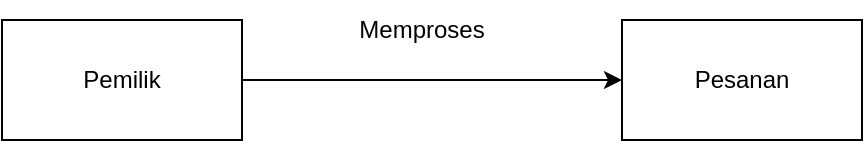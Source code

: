 <mxfile version="27.1.0">
  <diagram name="Halaman-1" id="IS574QbqHHKVIMUb0YFn">
    <mxGraphModel dx="872" dy="465" grid="1" gridSize="10" guides="1" tooltips="1" connect="1" arrows="1" fold="1" page="1" pageScale="1" pageWidth="827" pageHeight="1169" math="0" shadow="0">
      <root>
        <mxCell id="0" />
        <mxCell id="1" parent="0" />
        <mxCell id="xujzOjSh_R08RZ1_PcZn-8" value="Pemilik" style="rounded=0;whiteSpace=wrap;html=1;" parent="1" vertex="1">
          <mxGeometry x="310" y="220" width="120" height="60" as="geometry" />
        </mxCell>
        <mxCell id="xujzOjSh_R08RZ1_PcZn-9" value="Pesanan" style="rounded=0;whiteSpace=wrap;html=1;" parent="1" vertex="1">
          <mxGeometry x="620" y="220" width="120" height="60" as="geometry" />
        </mxCell>
        <mxCell id="xujzOjSh_R08RZ1_PcZn-10" value="" style="endArrow=classic;html=1;rounded=0;exitX=1;exitY=0.5;exitDx=0;exitDy=0;" parent="1" source="xujzOjSh_R08RZ1_PcZn-8" target="xujzOjSh_R08RZ1_PcZn-9" edge="1">
          <mxGeometry width="50" height="50" relative="1" as="geometry">
            <mxPoint x="390" y="270" as="sourcePoint" />
            <mxPoint x="440" y="220" as="targetPoint" />
          </mxGeometry>
        </mxCell>
        <mxCell id="xujzOjSh_R08RZ1_PcZn-13" value="Memproses" style="text;html=1;align=center;verticalAlign=middle;whiteSpace=wrap;rounded=0;" parent="1" vertex="1">
          <mxGeometry x="490" y="210" width="60" height="30" as="geometry" />
        </mxCell>
      </root>
    </mxGraphModel>
  </diagram>
</mxfile>
